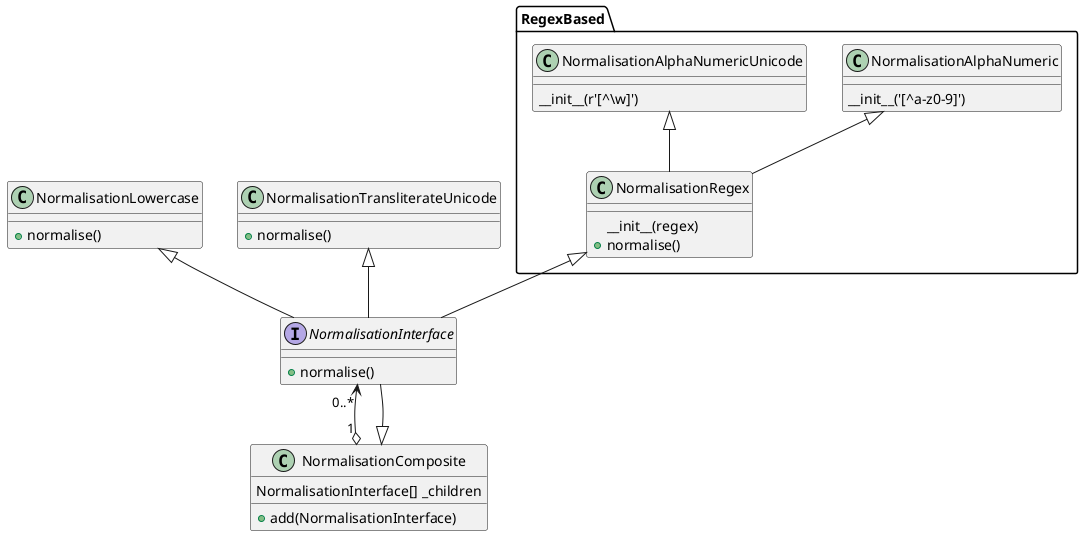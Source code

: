 @startuml

interface NormalisationInterface 
{
  + normalise()
}

class NormalisationComposite {
  NormalisationInterface[] _children
  + add(NormalisationInterface)
}



class NormalisationLowercase {
  + normalise()
}

package RegexBased {
  class NormalisationRegex {
    __init__(regex)
    + normalise()
  }

  class NormalisationAlphaNumeric { 
    __init__('[^a-z0-9]') 
  }

  class NormalisationAlphaNumericUnicode {
    __init__(r'[^\w]')
  }
}

class NormalisationTransliterateUnicode {
  + normalise()
}

NormalisationComposite <|-- NormalisationInterface
NormalisationLowercase <|-- NormalisationInterface
NormalisationRegex <|-- NormalisationInterface
NormalisationTransliterateUnicode <|-- NormalisationInterface
NormalisationAlphaNumeric <|-- NormalisationRegex
NormalisationAlphaNumericUnicode <|-- NormalisationRegex
NormalisationInterface "0..*" <--o "1" NormalisationComposite
@enduml
